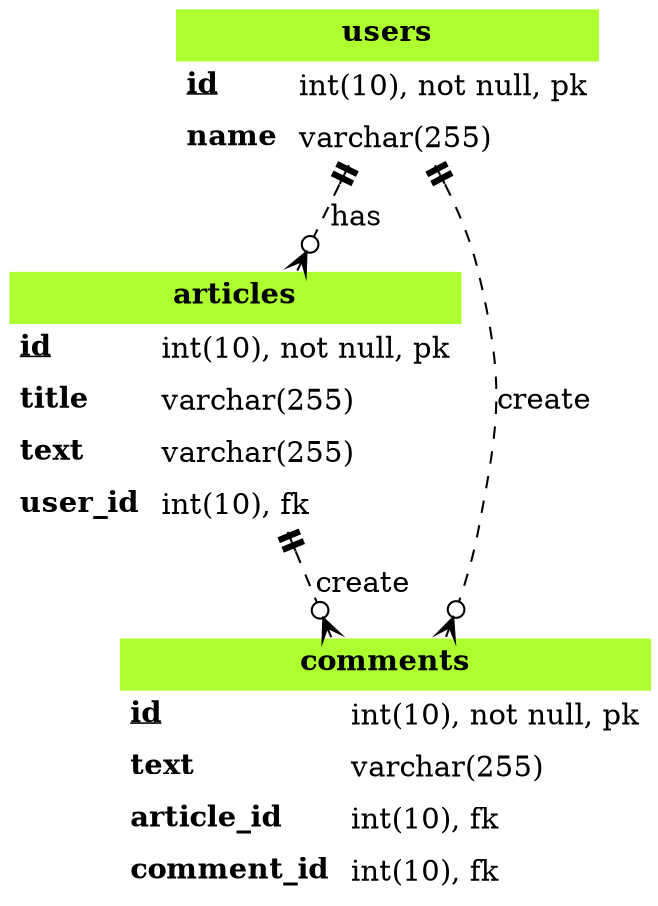 /*
  HTML-Like Labels
  http://www.graphviz.org/content/node-shapes#html
*/
digraph db_blog {
  node [shape=plain margin=0];
  users [label=<<table cellspacing="0" cellpadding="5" cellborder="0" border="0">
    <tr><td colspan="2" bgcolor="greenyellow"><b>users</b></td></tr>
    <tr><td align="left"><b><u>id</u></b></td><td align="left">int(10), not null, pk</td></tr>
    <tr><td align="left"><b>name</b></td><td align="left">varchar(255)</td></tr>
  </table>>]
  articles [label=<<table cellspacing="0" cellpadding="5" cellborder="0" border="0">
    <tr><td colspan="2" bgcolor="greenyellow"><b>articles</b></td></tr>
    <tr><td align="left"><b><u>id</u></b></td><td align="left">int(10), not null, pk</td></tr>
    <tr><td align="left"><b>title</b></td><td align="left">varchar(255)</td></tr>
    <tr><td align="left"><b>text</b></td><td align="left">varchar(255)</td></tr>
    <tr><td align="left"><b>user_id</b></td><td align="left">int(10), fk</td></tr>
  </table>>]
  comments [label=<<table cellspacing="0" cellpadding="5" cellborder="0" border="0">
    <tr><td colspan="2" bgcolor="greenyellow"><b>comments</b></td></tr>
    <tr><td align="left"><b><u>id</u></b></td><td align="left">int(10), not null, pk</td></tr>
    <tr><td align="left"><b>text</b></td><td align="left">varchar(255)</td></tr>
    <tr><td align="left"><b>article_id</b></td><td align="left">int(10), fk</td></tr>
    <tr><td align="left"><b>comment_id</b></td><td align="left">int(10), fk</td></tr>
  </table>>]
  edge [style="dashed"]
  edge [arrowhead="crowodot" arrowtail="teetee" dir="both"]
  articles -> comments [label="create"]
  users -> articles [label="has"]
  users -> comments [label="create"]
}

